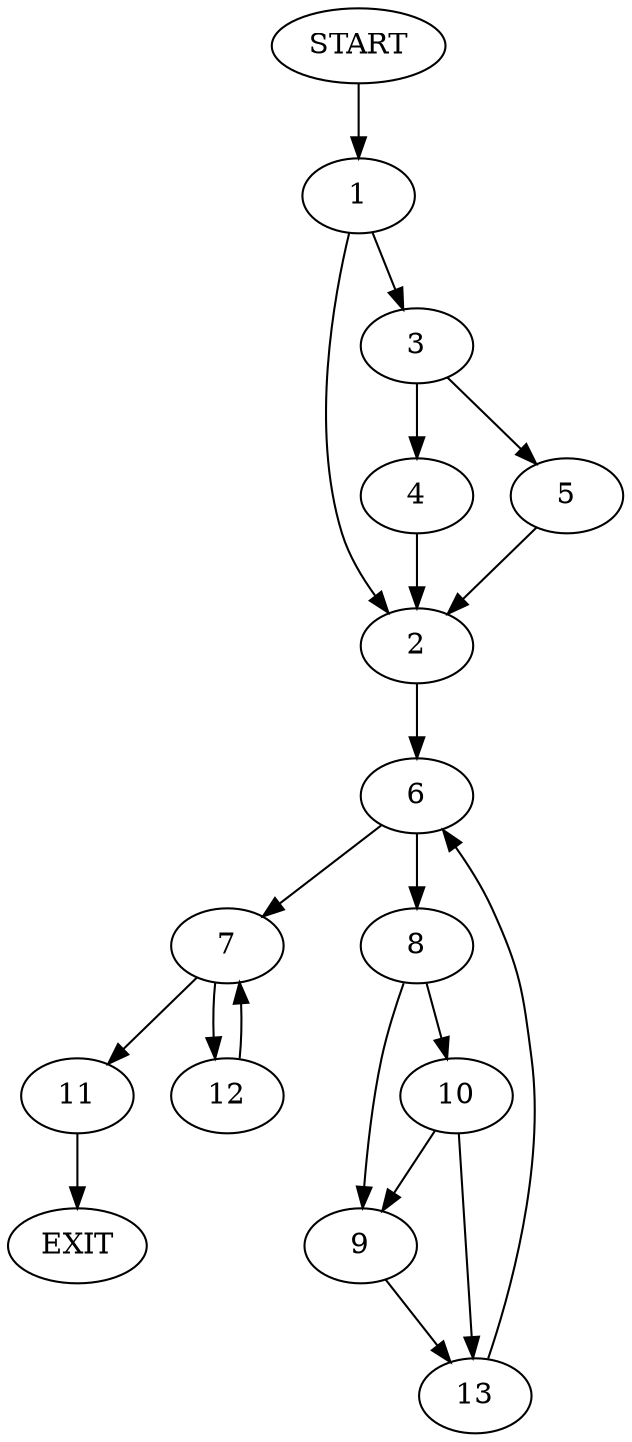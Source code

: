 digraph {
0 [label="START"]
14 [label="EXIT"]
0 -> 1
1 -> 2
1 -> 3
3 -> 4
3 -> 5
2 -> 6
4 -> 2
5 -> 2
6 -> 7
6 -> 8
8 -> 9
8 -> 10
7 -> 11
7 -> 12
10 -> 9
10 -> 13
9 -> 13
13 -> 6
12 -> 7
11 -> 14
}
